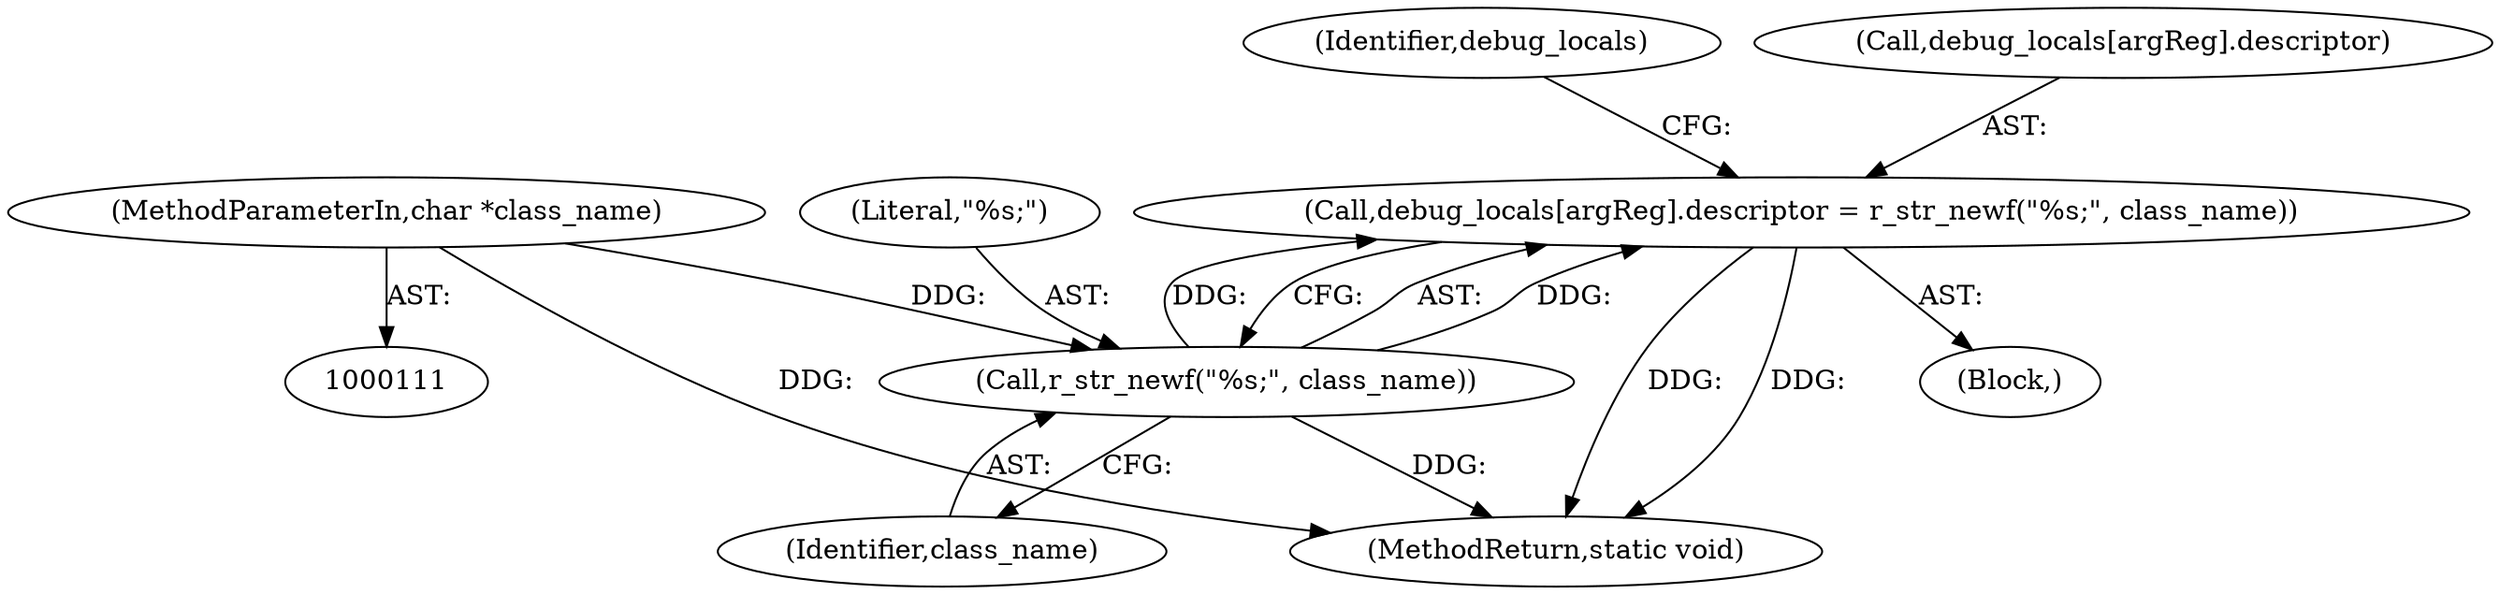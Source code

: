 digraph "0_radare2_252afb1cff9676f3ae1f341a28448bf2c8b6e308@array" {
"1000251" [label="(Call,debug_locals[argReg].descriptor = r_str_newf(\"%s;\", class_name))"];
"1000257" [label="(Call,r_str_newf(\"%s;\", class_name))"];
"1000120" [label="(MethodParameterIn,char *class_name)"];
"1000251" [label="(Call,debug_locals[argReg].descriptor = r_str_newf(\"%s;\", class_name))"];
"1001193" [label="(MethodReturn,static void)"];
"1000259" [label="(Identifier,class_name)"];
"1000263" [label="(Identifier,debug_locals)"];
"1000258" [label="(Literal,\"%s;\")"];
"1000252" [label="(Call,debug_locals[argReg].descriptor)"];
"1000120" [label="(MethodParameterIn,char *class_name)"];
"1000243" [label="(Block,)"];
"1000257" [label="(Call,r_str_newf(\"%s;\", class_name))"];
"1000251" -> "1000243"  [label="AST: "];
"1000251" -> "1000257"  [label="CFG: "];
"1000252" -> "1000251"  [label="AST: "];
"1000257" -> "1000251"  [label="AST: "];
"1000263" -> "1000251"  [label="CFG: "];
"1000251" -> "1001193"  [label="DDG: "];
"1000251" -> "1001193"  [label="DDG: "];
"1000257" -> "1000251"  [label="DDG: "];
"1000257" -> "1000251"  [label="DDG: "];
"1000257" -> "1000259"  [label="CFG: "];
"1000258" -> "1000257"  [label="AST: "];
"1000259" -> "1000257"  [label="AST: "];
"1000257" -> "1001193"  [label="DDG: "];
"1000120" -> "1000257"  [label="DDG: "];
"1000120" -> "1000111"  [label="AST: "];
"1000120" -> "1001193"  [label="DDG: "];
}
